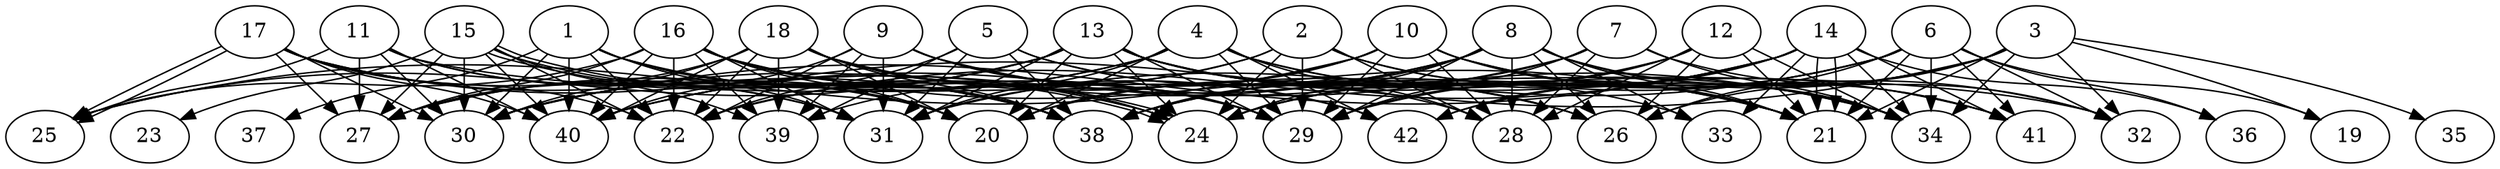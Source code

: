 // DAG (tier=3-complex, mode=compute, n=42, ccr=0.484, fat=0.785, density=0.641, regular=0.271, jump=0.323, mindata=1048576, maxdata=16777216)
// DAG automatically generated by daggen at Sun Aug 24 16:33:35 2025
// /home/ermia/Project/Environments/daggen/bin/daggen --dot --ccr 0.484 --fat 0.785 --regular 0.271 --density 0.641 --jump 0.323 --mindata 1048576 --maxdata 16777216 -n 42 
digraph G {
  1 [size="2147887374925824000", alpha="0.06", expect_size="1073943687462912000"]
  1 -> 20 [size ="13317754060800"]
  1 -> 22 [size ="13317754060800"]
  1 -> 29 [size ="13317754060800"]
  1 -> 30 [size ="13317754060800"]
  1 -> 31 [size ="13317754060800"]
  1 -> 37 [size ="13317754060800"]
  1 -> 38 [size ="13317754060800"]
  1 -> 40 [size ="13317754060800"]
  2 [size="2484757044613078843392", alpha="0.09", expect_size="1242378522306539421696"]
  2 -> 21 [size ="1467616572997632"]
  2 -> 22 [size ="1467616572997632"]
  2 -> 24 [size ="1467616572997632"]
  2 -> 28 [size ="1467616572997632"]
  2 -> 29 [size ="1467616572997632"]
  2 -> 34 [size ="1467616572997632"]
  2 -> 39 [size ="1467616572997632"]
  3 [size="31303726183149864", alpha="0.14", expect_size="15651863091574932"]
  3 -> 19 [size ="582495619776512"]
  3 -> 21 [size ="582495619776512"]
  3 -> 26 [size ="582495619776512"]
  3 -> 29 [size ="582495619776512"]
  3 -> 32 [size ="582495619776512"]
  3 -> 34 [size ="582495619776512"]
  3 -> 35 [size ="582495619776512"]
  3 -> 40 [size ="582495619776512"]
  3 -> 42 [size ="582495619776512"]
  4 [size="5533019994869109760", alpha="0.01", expect_size="2766509997434554880"]
  4 -> 20 [size ="1929697675968512"]
  4 -> 21 [size ="1929697675968512"]
  4 -> 27 [size ="1929697675968512"]
  4 -> 28 [size ="1929697675968512"]
  4 -> 29 [size ="1929697675968512"]
  4 -> 30 [size ="1929697675968512"]
  4 -> 31 [size ="1929697675968512"]
  4 -> 41 [size ="1929697675968512"]
  4 -> 42 [size ="1929697675968512"]
  5 [size="85191434456270897152", alpha="0.10", expect_size="42595717228135448576"]
  5 -> 22 [size ="154889011331072"]
  5 -> 26 [size ="154889011331072"]
  5 -> 28 [size ="154889011331072"]
  5 -> 31 [size ="154889011331072"]
  5 -> 38 [size ="154889011331072"]
  5 -> 39 [size ="154889011331072"]
  6 [size="258250249365246272", alpha="0.16", expect_size="129125124682623136"]
  6 -> 19 [size ="218872741363712"]
  6 -> 21 [size ="218872741363712"]
  6 -> 24 [size ="218872741363712"]
  6 -> 26 [size ="218872741363712"]
  6 -> 31 [size ="218872741363712"]
  6 -> 32 [size ="218872741363712"]
  6 -> 34 [size ="218872741363712"]
  6 -> 36 [size ="218872741363712"]
  6 -> 38 [size ="218872741363712"]
  6 -> 41 [size ="218872741363712"]
  7 [size="22574966583066624000", alpha="0.11", expect_size="11287483291533312000"]
  7 -> 28 [size ="63901060300800"]
  7 -> 29 [size ="63901060300800"]
  7 -> 32 [size ="63901060300800"]
  7 -> 34 [size ="63901060300800"]
  7 -> 38 [size ="63901060300800"]
  7 -> 40 [size ="63901060300800"]
  8 [size="3202169856362928930816", alpha="0.18", expect_size="1601084928181464465408"]
  8 -> 21 [size ="1738012505407488"]
  8 -> 24 [size ="1738012505407488"]
  8 -> 26 [size ="1738012505407488"]
  8 -> 28 [size ="1738012505407488"]
  8 -> 29 [size ="1738012505407488"]
  8 -> 30 [size ="1738012505407488"]
  8 -> 33 [size ="1738012505407488"]
  8 -> 34 [size ="1738012505407488"]
  8 -> 38 [size ="1738012505407488"]
  8 -> 40 [size ="1738012505407488"]
  8 -> 41 [size ="1738012505407488"]
  9 [size="3065347651467260985344", alpha="0.13", expect_size="1532673825733630492672"]
  9 -> 22 [size ="1688145250746368"]
  9 -> 29 [size ="1688145250746368"]
  9 -> 31 [size ="1688145250746368"]
  9 -> 34 [size ="1688145250746368"]
  9 -> 39 [size ="1688145250746368"]
  9 -> 40 [size ="1688145250746368"]
  9 -> 42 [size ="1688145250746368"]
  10 [size="221069300084104512", alpha="0.12", expect_size="110534650042052256"]
  10 -> 20 [size ="83977482272768"]
  10 -> 21 [size ="83977482272768"]
  10 -> 25 [size ="83977482272768"]
  10 -> 28 [size ="83977482272768"]
  10 -> 29 [size ="83977482272768"]
  10 -> 31 [size ="83977482272768"]
  10 -> 32 [size ="83977482272768"]
  10 -> 41 [size ="83977482272768"]
  11 [size="24178677572700320", alpha="0.14", expect_size="12089338786350160"]
  11 -> 20 [size ="1354703686336512"]
  11 -> 25 [size ="1354703686336512"]
  11 -> 27 [size ="1354703686336512"]
  11 -> 30 [size ="1354703686336512"]
  11 -> 31 [size ="1354703686336512"]
  11 -> 32 [size ="1354703686336512"]
  11 -> 40 [size ="1354703686336512"]
  12 [size="1203403033904623", alpha="0.06", expect_size="601701516952311"]
  12 -> 20 [size ="58067295141888"]
  12 -> 21 [size ="58067295141888"]
  12 -> 24 [size ="58067295141888"]
  12 -> 26 [size ="58067295141888"]
  12 -> 28 [size ="58067295141888"]
  12 -> 29 [size ="58067295141888"]
  12 -> 34 [size ="58067295141888"]
  13 [size="187294270326954144", alpha="0.08", expect_size="93647135163477072"]
  13 -> 20 [size ="73596982525952"]
  13 -> 21 [size ="73596982525952"]
  13 -> 24 [size ="73596982525952"]
  13 -> 25 [size ="73596982525952"]
  13 -> 26 [size ="73596982525952"]
  13 -> 27 [size ="73596982525952"]
  13 -> 29 [size ="73596982525952"]
  13 -> 30 [size ="73596982525952"]
  13 -> 31 [size ="73596982525952"]
  13 -> 33 [size ="73596982525952"]
  13 -> 34 [size ="73596982525952"]
  14 [size="12006234423027118", alpha="0.07", expect_size="6003117211513559"]
  14 -> 21 [size ="187995047067648"]
  14 -> 21 [size ="187995047067648"]
  14 -> 22 [size ="187995047067648"]
  14 -> 24 [size ="187995047067648"]
  14 -> 30 [size ="187995047067648"]
  14 -> 33 [size ="187995047067648"]
  14 -> 34 [size ="187995047067648"]
  14 -> 36 [size ="187995047067648"]
  14 -> 38 [size ="187995047067648"]
  14 -> 41 [size ="187995047067648"]
  14 -> 42 [size ="187995047067648"]
  15 [size="2236677484966539776", alpha="0.16", expect_size="1118338742483269888"]
  15 -> 22 [size ="1908382223040512"]
  15 -> 23 [size ="1908382223040512"]
  15 -> 24 [size ="1908382223040512"]
  15 -> 24 [size ="1908382223040512"]
  15 -> 27 [size ="1908382223040512"]
  15 -> 30 [size ="1908382223040512"]
  15 -> 38 [size ="1908382223040512"]
  15 -> 39 [size ="1908382223040512"]
  15 -> 40 [size ="1908382223040512"]
  16 [size="43397456640384048", alpha="0.15", expect_size="21698728320192024"]
  16 -> 20 [size ="1822325439725568"]
  16 -> 21 [size ="1822325439725568"]
  16 -> 22 [size ="1822325439725568"]
  16 -> 25 [size ="1822325439725568"]
  16 -> 27 [size ="1822325439725568"]
  16 -> 31 [size ="1822325439725568"]
  16 -> 38 [size ="1822325439725568"]
  16 -> 39 [size ="1822325439725568"]
  16 -> 40 [size ="1822325439725568"]
  16 -> 42 [size ="1822325439725568"]
  17 [size="650966734404194", alpha="0.03", expect_size="325483367202097"]
  17 -> 22 [size ="11542129016832"]
  17 -> 24 [size ="11542129016832"]
  17 -> 25 [size ="11542129016832"]
  17 -> 25 [size ="11542129016832"]
  17 -> 27 [size ="11542129016832"]
  17 -> 30 [size ="11542129016832"]
  17 -> 31 [size ="11542129016832"]
  17 -> 38 [size ="11542129016832"]
  17 -> 40 [size ="11542129016832"]
  18 [size="2604994564267570102272", alpha="0.11", expect_size="1302497282133785051136"]
  18 -> 20 [size ="1514588080177152"]
  18 -> 22 [size ="1514588080177152"]
  18 -> 24 [size ="1514588080177152"]
  18 -> 26 [size ="1514588080177152"]
  18 -> 27 [size ="1514588080177152"]
  18 -> 29 [size ="1514588080177152"]
  18 -> 30 [size ="1514588080177152"]
  18 -> 38 [size ="1514588080177152"]
  18 -> 39 [size ="1514588080177152"]
  18 -> 40 [size ="1514588080177152"]
  19 [size="1490820605298065014784", alpha="0.15", expect_size="745410302649032507392"]
  20 [size="228696367782063767552", alpha="0.09", expect_size="114348183891031883776"]
  21 [size="3360893299987209781248", alpha="0.03", expect_size="1680446649993604890624"]
  22 [size="3501349514839521755136", alpha="0.16", expect_size="1750674757419760877568"]
  23 [size="254666498444886016000", alpha="0.05", expect_size="127333249222443008000"]
  24 [size="1625370965363950354432", alpha="0.14", expect_size="812685482681975177216"]
  25 [size="102869928014142544", alpha="0.19", expect_size="51434964007071272"]
  26 [size="3415430027948690944", alpha="0.10", expect_size="1707715013974345472"]
  27 [size="2769909328872623104", alpha="0.00", expect_size="1384954664436311552"]
  28 [size="36717443790431448", alpha="0.12", expect_size="18358721895215724"]
  29 [size="256633593466098304", alpha="0.03", expect_size="128316796733049152"]
  30 [size="7239638314617396", alpha="0.14", expect_size="3619819157308698"]
  31 [size="1316486609844303822848", alpha="0.06", expect_size="658243304922151911424"]
  32 [size="98009742639134672", alpha="0.20", expect_size="49004871319567336"]
  33 [size="573682346036773376", alpha="0.03", expect_size="286841173018386688"]
  34 [size="522590723302232162304", alpha="0.03", expect_size="261295361651116081152"]
  35 [size="418050406575224064", alpha="0.19", expect_size="209025203287612032"]
  36 [size="13105304896210700", alpha="0.12", expect_size="6552652448105350"]
  37 [size="2521739169622129664", alpha="0.06", expect_size="1260869584811064832"]
  38 [size="38016525698940176", alpha="0.04", expect_size="19008262849470088"]
  39 [size="838817243827273984", alpha="0.04", expect_size="419408621913636992"]
  40 [size="2497176102715235762176", alpha="0.01", expect_size="1248588051357617881088"]
  41 [size="4732878462011910", alpha="0.16", expect_size="2366439231005955"]
  42 [size="2115242415131985408", alpha="0.16", expect_size="1057621207565992704"]
}